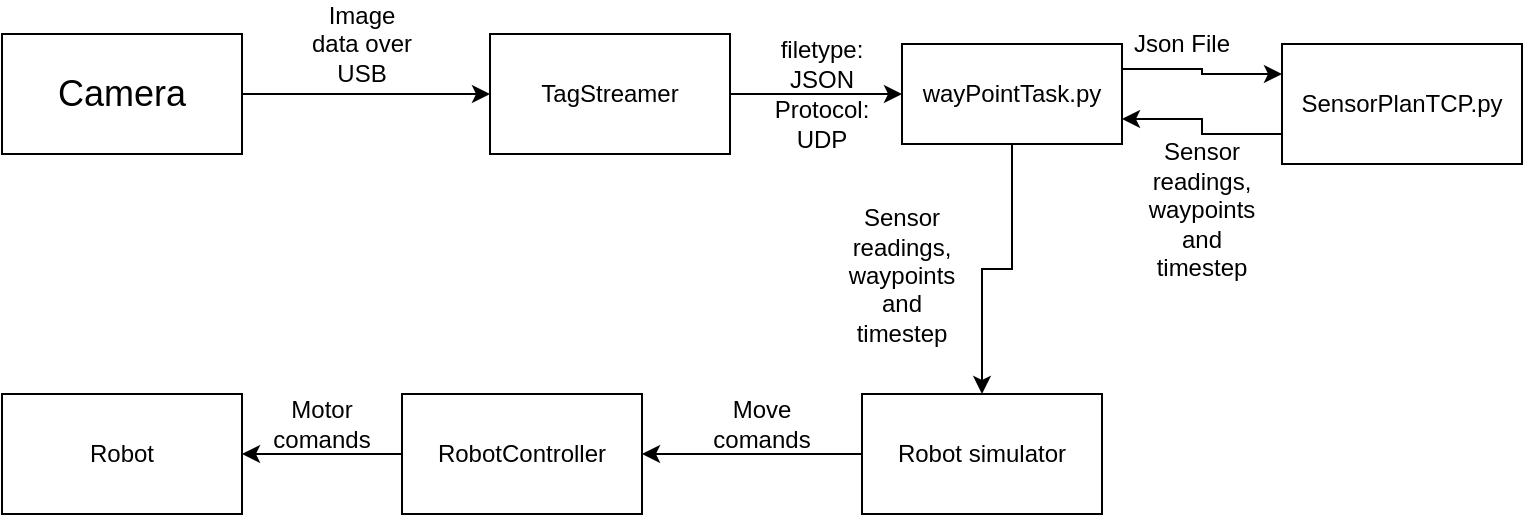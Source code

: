 <mxfile version="21.5.2" type="github">
  <diagram id="C5RBs43oDa-KdzZeNtuy" name="Page-1">
    <mxGraphModel dx="819" dy="442" grid="1" gridSize="10" guides="1" tooltips="1" connect="1" arrows="1" fold="1" page="1" pageScale="1" pageWidth="827" pageHeight="1169" math="0" shadow="0">
      <root>
        <mxCell id="WIyWlLk6GJQsqaUBKTNV-0" />
        <mxCell id="WIyWlLk6GJQsqaUBKTNV-1" parent="WIyWlLk6GJQsqaUBKTNV-0" />
        <mxCell id="fE6lvDuynH4iJYTWv04c-0" value="&lt;font style=&quot;font-size: 18px;&quot;&gt;Camera&lt;/font&gt;" style="rounded=0;whiteSpace=wrap;html=1;" vertex="1" parent="WIyWlLk6GJQsqaUBKTNV-1">
          <mxGeometry x="50" y="80" width="120" height="60" as="geometry" />
        </mxCell>
        <mxCell id="fE6lvDuynH4iJYTWv04c-6" style="edgeStyle=orthogonalEdgeStyle;rounded=0;orthogonalLoop=1;jettySize=auto;html=1;" edge="1" parent="WIyWlLk6GJQsqaUBKTNV-1" source="fE6lvDuynH4iJYTWv04c-1" target="fE6lvDuynH4iJYTWv04c-5">
          <mxGeometry relative="1" as="geometry" />
        </mxCell>
        <mxCell id="fE6lvDuynH4iJYTWv04c-1" value="TagStreamer" style="rounded=0;whiteSpace=wrap;html=1;" vertex="1" parent="WIyWlLk6GJQsqaUBKTNV-1">
          <mxGeometry x="294" y="80" width="120" height="60" as="geometry" />
        </mxCell>
        <mxCell id="fE6lvDuynH4iJYTWv04c-2" value="" style="endArrow=classic;html=1;rounded=0;entryX=0;entryY=0.5;entryDx=0;entryDy=0;exitX=1;exitY=0.5;exitDx=0;exitDy=0;" edge="1" parent="WIyWlLk6GJQsqaUBKTNV-1" source="fE6lvDuynH4iJYTWv04c-0" target="fE6lvDuynH4iJYTWv04c-1">
          <mxGeometry width="50" height="50" relative="1" as="geometry">
            <mxPoint x="180" y="130" as="sourcePoint" />
            <mxPoint x="230" y="80" as="targetPoint" />
          </mxGeometry>
        </mxCell>
        <mxCell id="fE6lvDuynH4iJYTWv04c-3" value="Image data over USB" style="text;html=1;strokeColor=none;fillColor=none;align=center;verticalAlign=middle;whiteSpace=wrap;rounded=0;" vertex="1" parent="WIyWlLk6GJQsqaUBKTNV-1">
          <mxGeometry x="200" y="70" width="60" height="30" as="geometry" />
        </mxCell>
        <mxCell id="fE6lvDuynH4iJYTWv04c-11" style="edgeStyle=orthogonalEdgeStyle;rounded=0;orthogonalLoop=1;jettySize=auto;html=1;exitX=1;exitY=0.25;exitDx=0;exitDy=0;entryX=0;entryY=0.25;entryDx=0;entryDy=0;" edge="1" parent="WIyWlLk6GJQsqaUBKTNV-1" source="fE6lvDuynH4iJYTWv04c-5" target="fE6lvDuynH4iJYTWv04c-9">
          <mxGeometry relative="1" as="geometry" />
        </mxCell>
        <mxCell id="fE6lvDuynH4iJYTWv04c-17" style="edgeStyle=orthogonalEdgeStyle;rounded=0;orthogonalLoop=1;jettySize=auto;html=1;entryX=0.5;entryY=0;entryDx=0;entryDy=0;" edge="1" parent="WIyWlLk6GJQsqaUBKTNV-1" source="fE6lvDuynH4iJYTWv04c-5" target="fE6lvDuynH4iJYTWv04c-16">
          <mxGeometry relative="1" as="geometry" />
        </mxCell>
        <mxCell id="fE6lvDuynH4iJYTWv04c-5" value="&lt;div&gt;wayPointTask.py&lt;/div&gt;" style="html=1;whiteSpace=wrap;" vertex="1" parent="WIyWlLk6GJQsqaUBKTNV-1">
          <mxGeometry x="500" y="85" width="110" height="50" as="geometry" />
        </mxCell>
        <mxCell id="fE6lvDuynH4iJYTWv04c-7" value="filetype: JSON" style="text;html=1;strokeColor=none;fillColor=none;align=center;verticalAlign=middle;whiteSpace=wrap;rounded=0;" vertex="1" parent="WIyWlLk6GJQsqaUBKTNV-1">
          <mxGeometry x="430" y="80" width="60" height="30" as="geometry" />
        </mxCell>
        <mxCell id="fE6lvDuynH4iJYTWv04c-8" value="Protocol: UDP" style="text;html=1;strokeColor=none;fillColor=none;align=center;verticalAlign=middle;whiteSpace=wrap;rounded=0;" vertex="1" parent="WIyWlLk6GJQsqaUBKTNV-1">
          <mxGeometry x="430" y="110" width="60" height="30" as="geometry" />
        </mxCell>
        <mxCell id="fE6lvDuynH4iJYTWv04c-12" style="edgeStyle=orthogonalEdgeStyle;rounded=0;orthogonalLoop=1;jettySize=auto;html=1;exitX=0;exitY=0.75;exitDx=0;exitDy=0;entryX=1;entryY=0.75;entryDx=0;entryDy=0;" edge="1" parent="WIyWlLk6GJQsqaUBKTNV-1" source="fE6lvDuynH4iJYTWv04c-9" target="fE6lvDuynH4iJYTWv04c-5">
          <mxGeometry relative="1" as="geometry" />
        </mxCell>
        <mxCell id="fE6lvDuynH4iJYTWv04c-9" value="SensorPlanTCP.py" style="rounded=0;whiteSpace=wrap;html=1;" vertex="1" parent="WIyWlLk6GJQsqaUBKTNV-1">
          <mxGeometry x="690" y="85" width="120" height="60" as="geometry" />
        </mxCell>
        <mxCell id="fE6lvDuynH4iJYTWv04c-13" value="Json File" style="text;html=1;strokeColor=none;fillColor=none;align=center;verticalAlign=middle;whiteSpace=wrap;rounded=0;" vertex="1" parent="WIyWlLk6GJQsqaUBKTNV-1">
          <mxGeometry x="610" y="70" width="60" height="30" as="geometry" />
        </mxCell>
        <mxCell id="fE6lvDuynH4iJYTWv04c-14" value="&lt;div&gt;Sensor readings, waypoints and timestep&lt;/div&gt;&lt;div&gt;&lt;br&gt;&lt;/div&gt;" style="text;html=1;strokeColor=none;fillColor=none;align=center;verticalAlign=middle;whiteSpace=wrap;rounded=0;" vertex="1" parent="WIyWlLk6GJQsqaUBKTNV-1">
          <mxGeometry x="620" y="160" width="60" height="30" as="geometry" />
        </mxCell>
        <mxCell id="fE6lvDuynH4iJYTWv04c-24" style="edgeStyle=orthogonalEdgeStyle;rounded=0;orthogonalLoop=1;jettySize=auto;html=1;exitX=0;exitY=0.5;exitDx=0;exitDy=0;entryX=1;entryY=0.5;entryDx=0;entryDy=0;" edge="1" parent="WIyWlLk6GJQsqaUBKTNV-1" source="fE6lvDuynH4iJYTWv04c-16" target="fE6lvDuynH4iJYTWv04c-19">
          <mxGeometry relative="1" as="geometry" />
        </mxCell>
        <mxCell id="fE6lvDuynH4iJYTWv04c-16" value="Robot simulator" style="rounded=0;whiteSpace=wrap;html=1;" vertex="1" parent="WIyWlLk6GJQsqaUBKTNV-1">
          <mxGeometry x="480" y="260" width="120" height="60" as="geometry" />
        </mxCell>
        <mxCell id="fE6lvDuynH4iJYTWv04c-18" value="&lt;div&gt;Sensor readings, waypoints and timestep&lt;/div&gt;&lt;div&gt;&lt;br&gt;&lt;br&gt;&lt;/div&gt;" style="text;html=1;strokeColor=none;fillColor=none;align=center;verticalAlign=middle;whiteSpace=wrap;rounded=0;" vertex="1" parent="WIyWlLk6GJQsqaUBKTNV-1">
          <mxGeometry x="470" y="200" width="60" height="30" as="geometry" />
        </mxCell>
        <mxCell id="fE6lvDuynH4iJYTWv04c-25" style="edgeStyle=orthogonalEdgeStyle;rounded=0;orthogonalLoop=1;jettySize=auto;html=1;entryX=1;entryY=0.5;entryDx=0;entryDy=0;" edge="1" parent="WIyWlLk6GJQsqaUBKTNV-1" source="fE6lvDuynH4iJYTWv04c-19" target="fE6lvDuynH4iJYTWv04c-21">
          <mxGeometry relative="1" as="geometry" />
        </mxCell>
        <mxCell id="fE6lvDuynH4iJYTWv04c-19" value="RobotController" style="rounded=0;whiteSpace=wrap;html=1;" vertex="1" parent="WIyWlLk6GJQsqaUBKTNV-1">
          <mxGeometry x="250" y="260" width="120" height="60" as="geometry" />
        </mxCell>
        <mxCell id="fE6lvDuynH4iJYTWv04c-21" value="Robot" style="rounded=0;whiteSpace=wrap;html=1;" vertex="1" parent="WIyWlLk6GJQsqaUBKTNV-1">
          <mxGeometry x="50" y="260" width="120" height="60" as="geometry" />
        </mxCell>
        <mxCell id="fE6lvDuynH4iJYTWv04c-26" value="Move comands" style="text;html=1;strokeColor=none;fillColor=none;align=center;verticalAlign=middle;whiteSpace=wrap;rounded=0;" vertex="1" parent="WIyWlLk6GJQsqaUBKTNV-1">
          <mxGeometry x="400" y="260" width="60" height="30" as="geometry" />
        </mxCell>
        <mxCell id="fE6lvDuynH4iJYTWv04c-27" value="Motor comands" style="text;html=1;strokeColor=none;fillColor=none;align=center;verticalAlign=middle;whiteSpace=wrap;rounded=0;" vertex="1" parent="WIyWlLk6GJQsqaUBKTNV-1">
          <mxGeometry x="180" y="260" width="60" height="30" as="geometry" />
        </mxCell>
      </root>
    </mxGraphModel>
  </diagram>
</mxfile>
